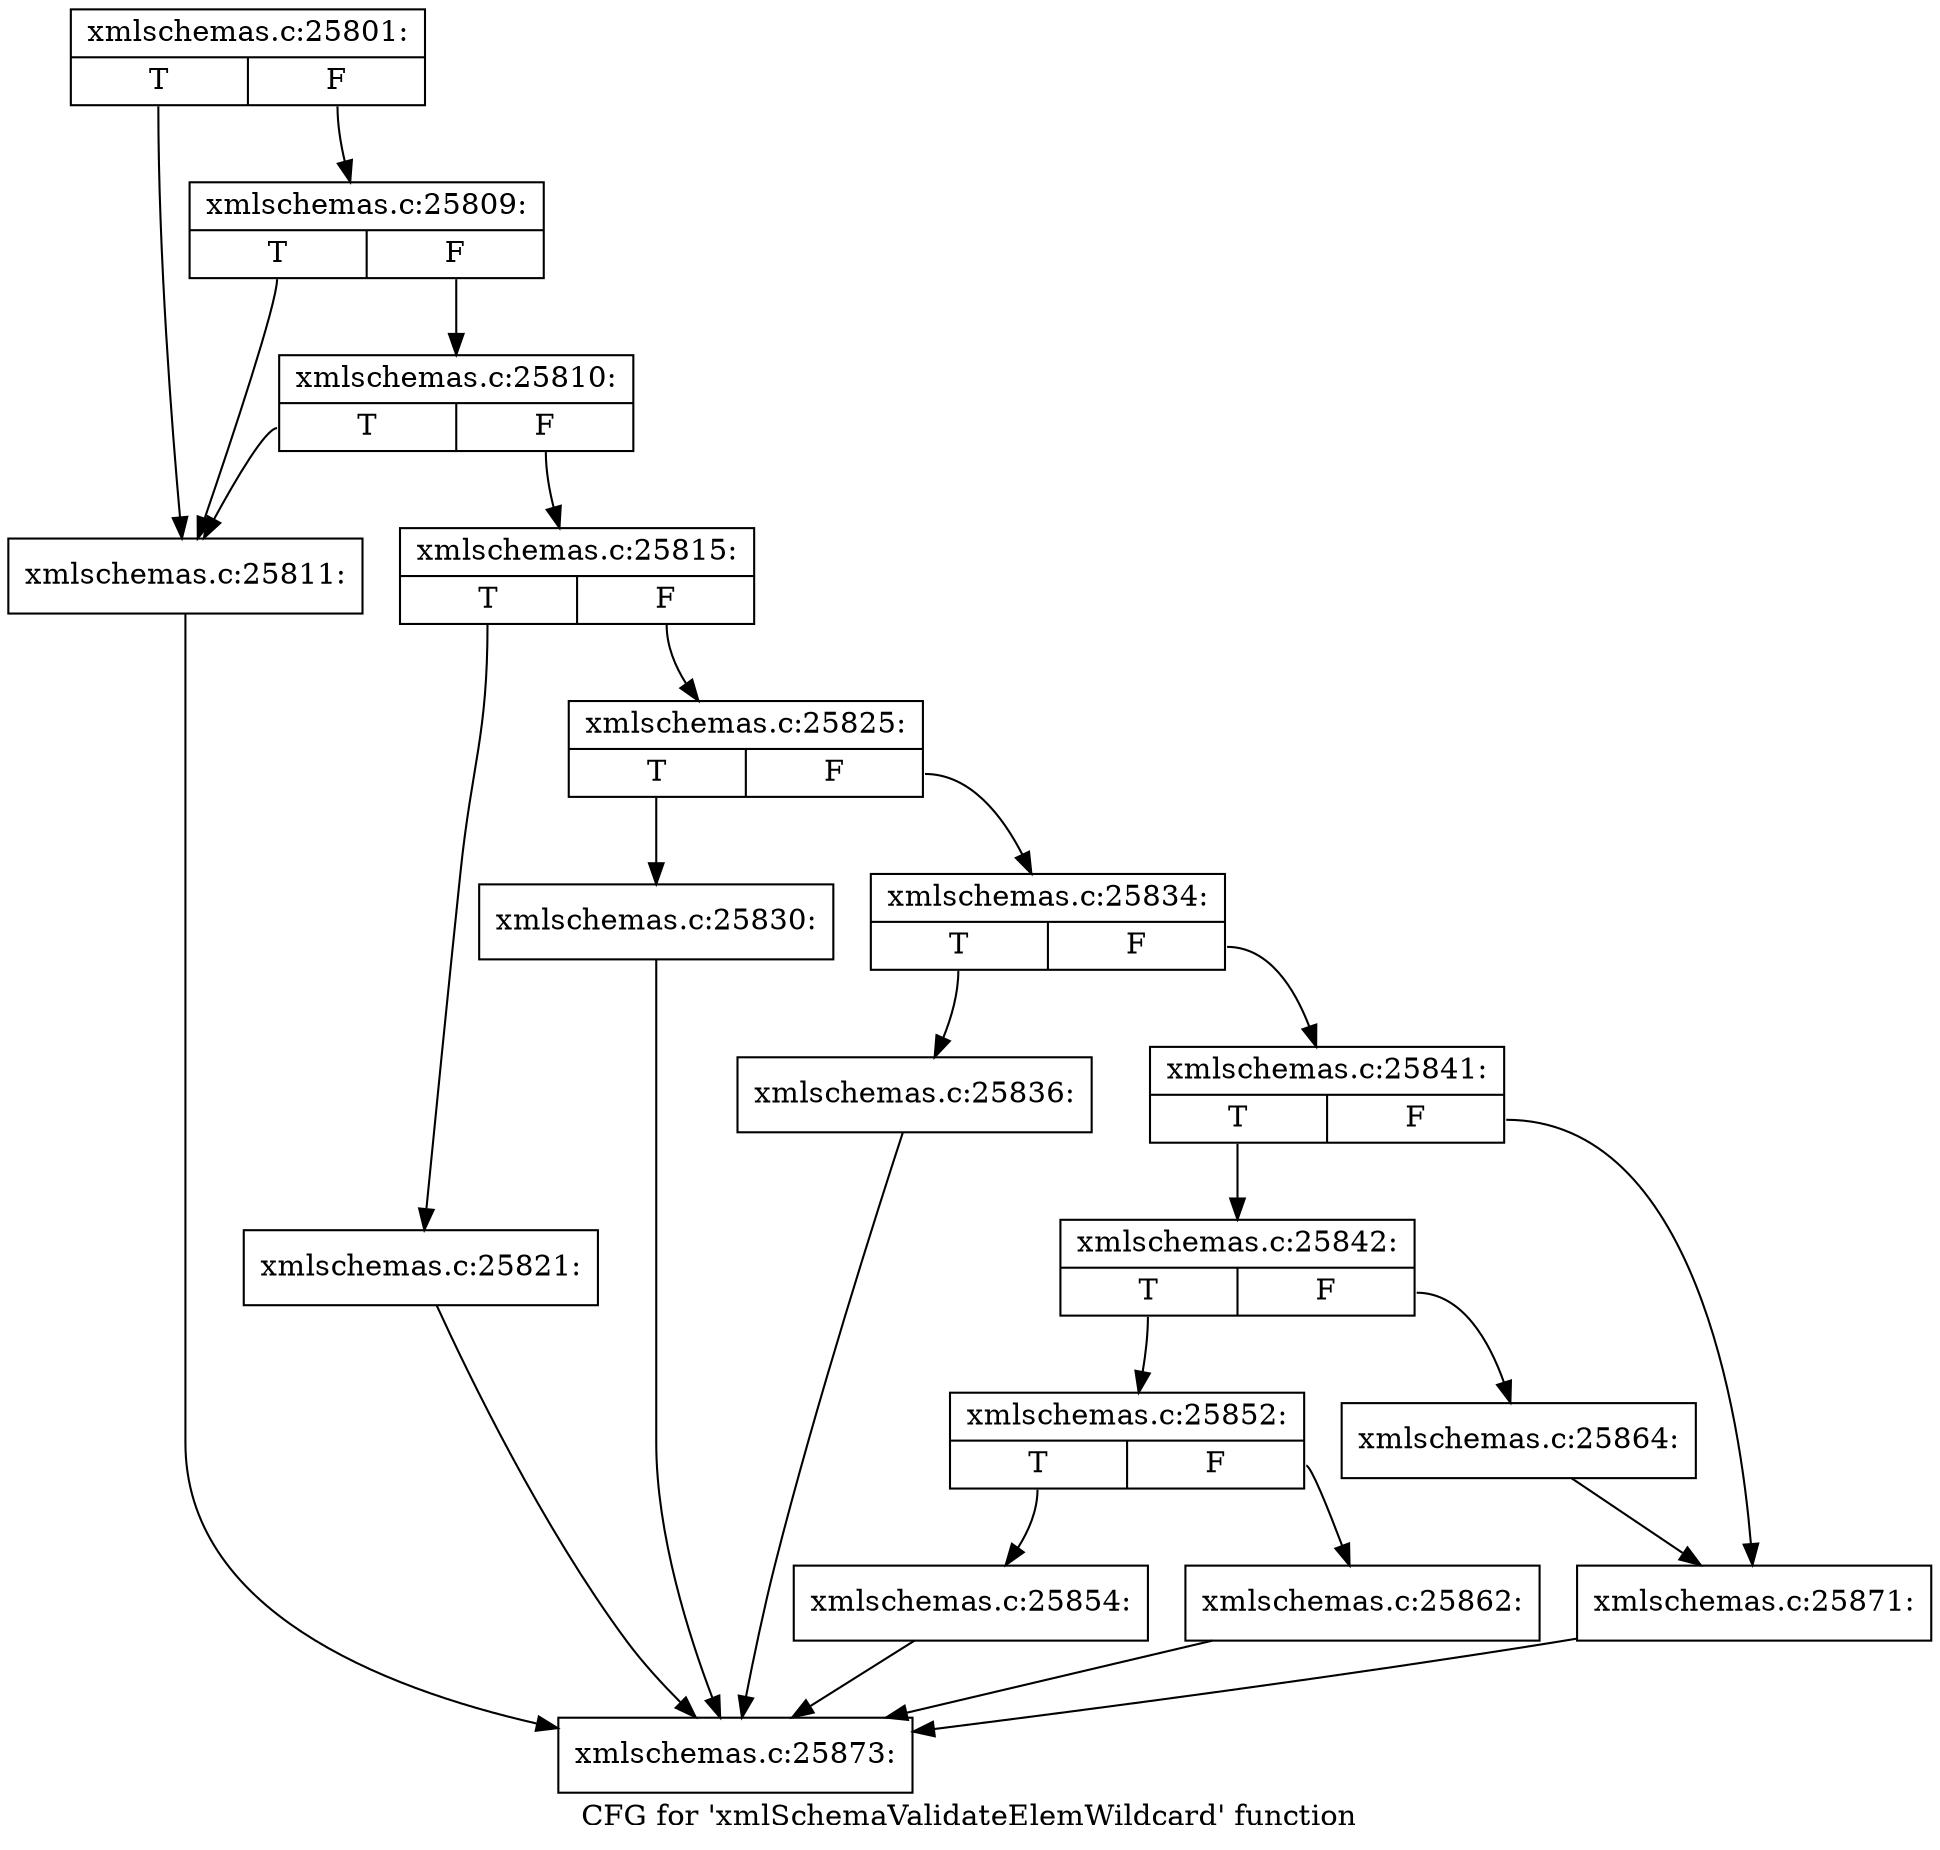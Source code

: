 digraph "CFG for 'xmlSchemaValidateElemWildcard' function" {
	label="CFG for 'xmlSchemaValidateElemWildcard' function";

	Node0x5509600 [shape=record,label="{xmlschemas.c:25801:|{<s0>T|<s1>F}}"];
	Node0x5509600:s0 -> Node0x551af70;
	Node0x5509600:s1 -> Node0x551b090;
	Node0x551b090 [shape=record,label="{xmlschemas.c:25809:|{<s0>T|<s1>F}}"];
	Node0x551b090:s0 -> Node0x551af70;
	Node0x551b090:s1 -> Node0x551b010;
	Node0x551b010 [shape=record,label="{xmlschemas.c:25810:|{<s0>T|<s1>F}}"];
	Node0x551b010:s0 -> Node0x551af70;
	Node0x551b010:s1 -> Node0x551afc0;
	Node0x551af70 [shape=record,label="{xmlschemas.c:25811:}"];
	Node0x551af70 -> Node0x5519af0;
	Node0x551afc0 [shape=record,label="{xmlschemas.c:25815:|{<s0>T|<s1>F}}"];
	Node0x551afc0:s0 -> Node0x551c250;
	Node0x551afc0:s1 -> Node0x551c2a0;
	Node0x551c250 [shape=record,label="{xmlschemas.c:25821:}"];
	Node0x551c250 -> Node0x5519af0;
	Node0x551c2a0 [shape=record,label="{xmlschemas.c:25825:|{<s0>T|<s1>F}}"];
	Node0x551c2a0:s0 -> Node0x551d830;
	Node0x551c2a0:s1 -> Node0x551d880;
	Node0x551d830 [shape=record,label="{xmlschemas.c:25830:}"];
	Node0x551d830 -> Node0x5519af0;
	Node0x551d880 [shape=record,label="{xmlschemas.c:25834:|{<s0>T|<s1>F}}"];
	Node0x551d880:s0 -> Node0x551e210;
	Node0x551d880:s1 -> Node0x551e260;
	Node0x551e210 [shape=record,label="{xmlschemas.c:25836:}"];
	Node0x551e210 -> Node0x5519af0;
	Node0x551e260 [shape=record,label="{xmlschemas.c:25841:|{<s0>T|<s1>F}}"];
	Node0x551e260:s0 -> Node0x551ee80;
	Node0x551e260:s1 -> Node0x551eed0;
	Node0x551ee80 [shape=record,label="{xmlschemas.c:25842:|{<s0>T|<s1>F}}"];
	Node0x551ee80:s0 -> Node0x551f8a0;
	Node0x551ee80:s1 -> Node0x551f8f0;
	Node0x551f8a0 [shape=record,label="{xmlschemas.c:25852:|{<s0>T|<s1>F}}"];
	Node0x551f8a0:s0 -> Node0x551fcb0;
	Node0x551f8a0:s1 -> Node0x551fd00;
	Node0x551fcb0 [shape=record,label="{xmlschemas.c:25854:}"];
	Node0x551fcb0 -> Node0x5519af0;
	Node0x551fd00 [shape=record,label="{xmlschemas.c:25862:}"];
	Node0x551fd00 -> Node0x5519af0;
	Node0x551f8f0 [shape=record,label="{xmlschemas.c:25864:}"];
	Node0x551f8f0 -> Node0x551eed0;
	Node0x551eed0 [shape=record,label="{xmlschemas.c:25871:}"];
	Node0x551eed0 -> Node0x5519af0;
	Node0x5519af0 [shape=record,label="{xmlschemas.c:25873:}"];
}
